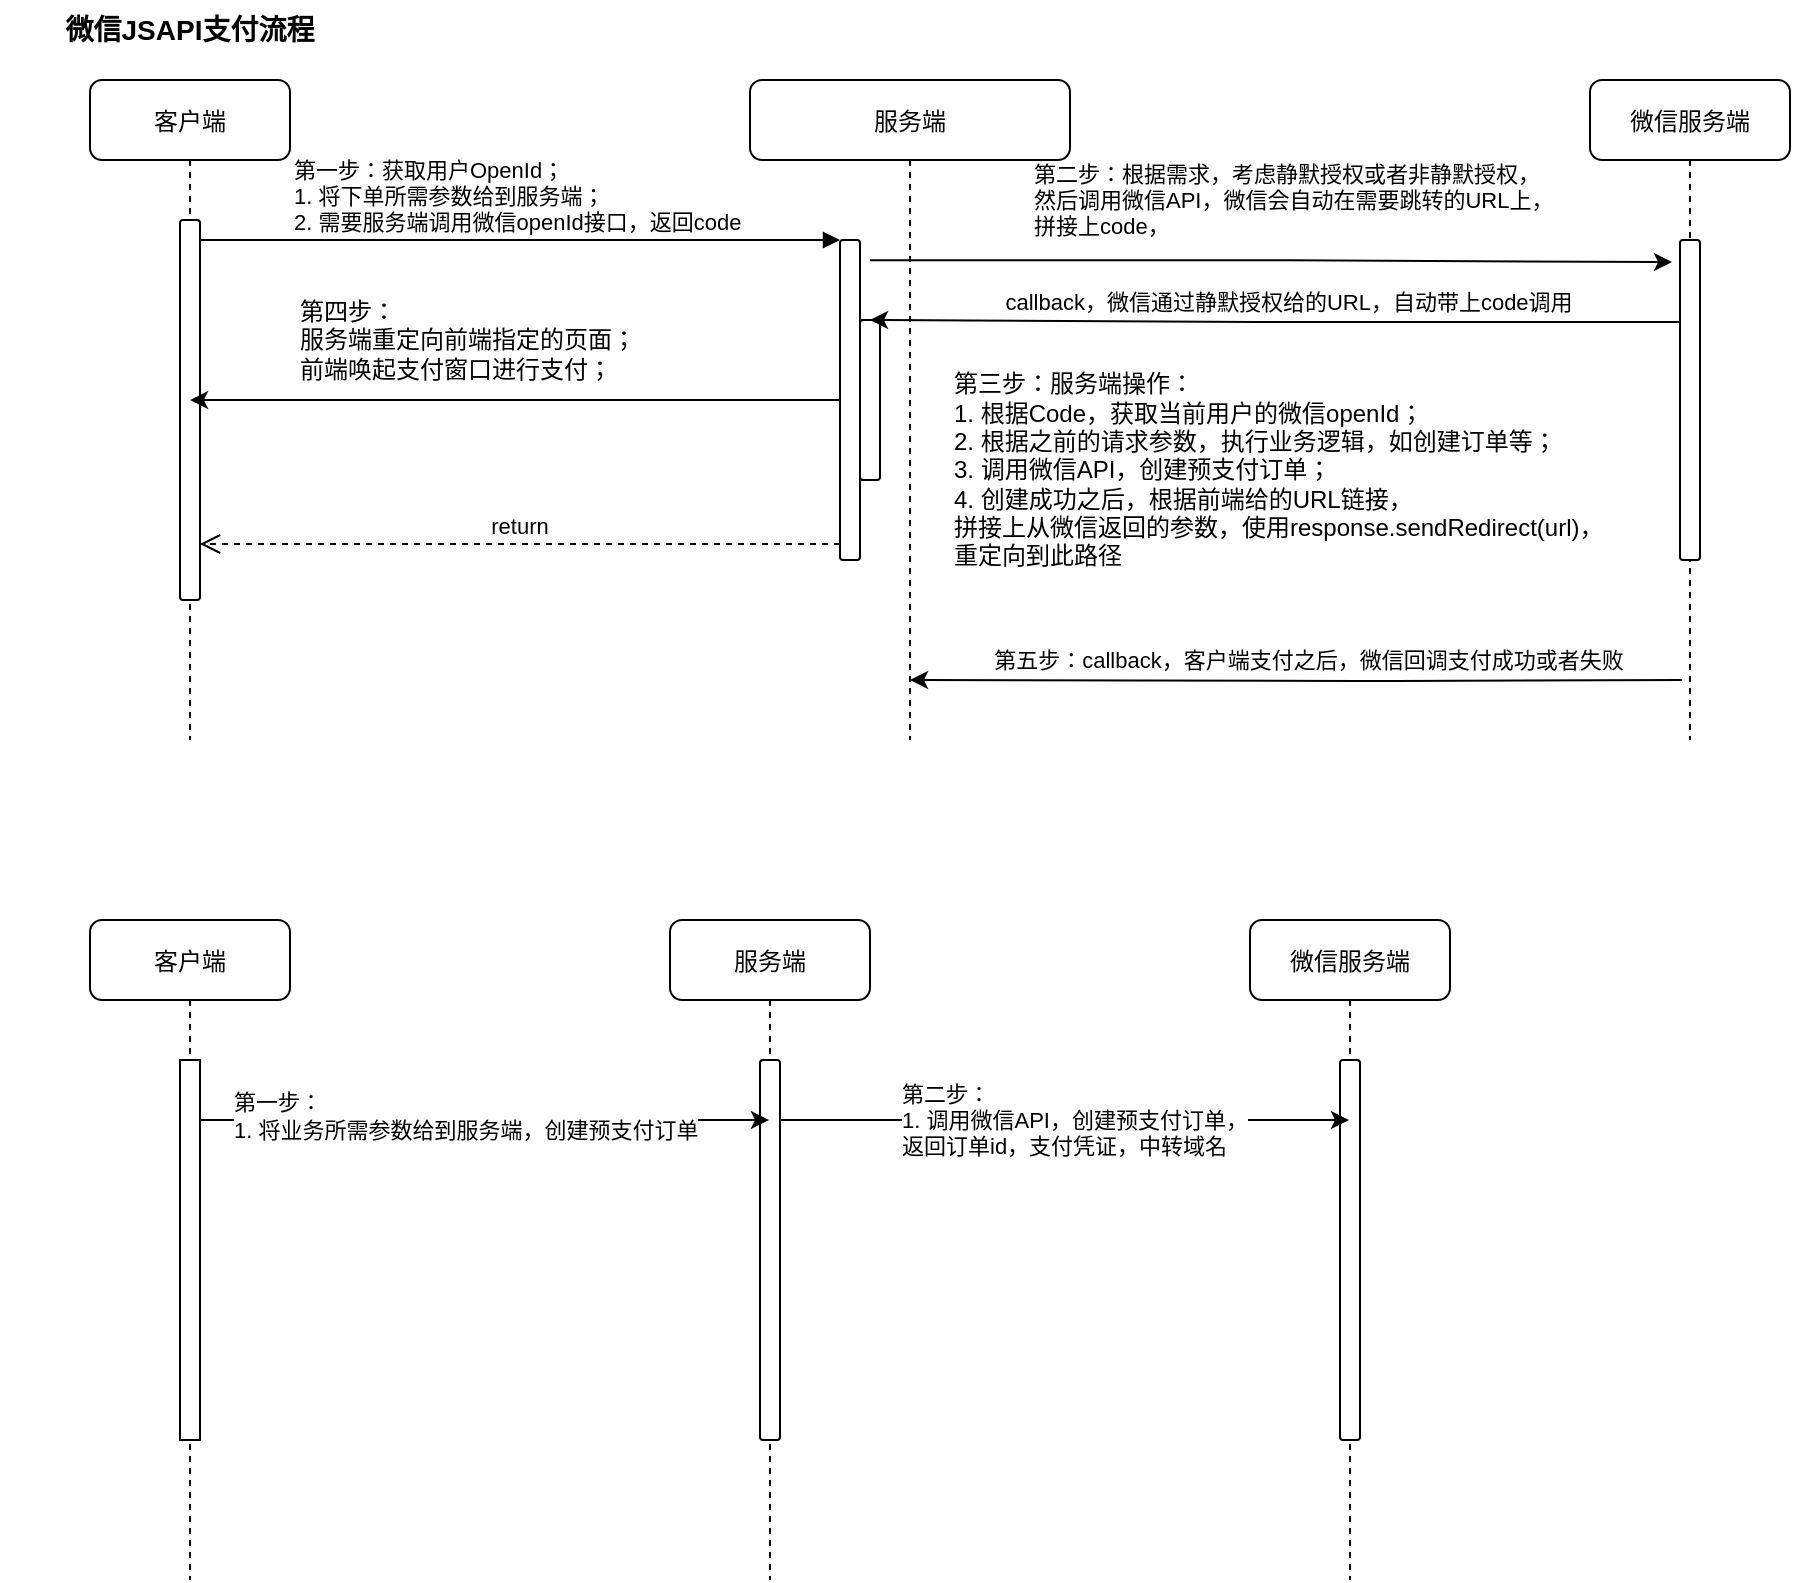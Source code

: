 <mxfile version="20.8.16" type="github">
  <diagram id="kgpKYQtTHZ0yAKxKKP6v" name="Page-1">
    <mxGraphModel dx="1434" dy="764" grid="1" gridSize="10" guides="1" tooltips="1" connect="1" arrows="1" fold="1" page="1" pageScale="1" pageWidth="850" pageHeight="1100" math="0" shadow="0">
      <root>
        <mxCell id="0" />
        <mxCell id="1" parent="0" />
        <mxCell id="3nuBFxr9cyL0pnOWT2aG-1" value="客户端" style="shape=umlLifeline;perimeter=lifelinePerimeter;container=1;collapsible=0;recursiveResize=0;rounded=1;shadow=0;strokeWidth=1;labelBackgroundColor=none;" parent="1" vertex="1">
          <mxGeometry x="70" y="70" width="100" height="330" as="geometry" />
        </mxCell>
        <mxCell id="3nuBFxr9cyL0pnOWT2aG-2" value="" style="points=[];perimeter=orthogonalPerimeter;rounded=1;shadow=0;strokeWidth=1;labelBackgroundColor=none;" parent="3nuBFxr9cyL0pnOWT2aG-1" vertex="1">
          <mxGeometry x="45" y="70" width="10" height="190" as="geometry" />
        </mxCell>
        <mxCell id="3nuBFxr9cyL0pnOWT2aG-5" value="服务端" style="shape=umlLifeline;perimeter=lifelinePerimeter;container=1;collapsible=0;recursiveResize=0;rounded=1;shadow=0;strokeWidth=1;labelBackgroundColor=none;" parent="1" vertex="1">
          <mxGeometry x="400" y="70" width="160" height="330" as="geometry" />
        </mxCell>
        <mxCell id="3nuBFxr9cyL0pnOWT2aG-6" value="" style="points=[];perimeter=orthogonalPerimeter;rounded=1;shadow=0;strokeWidth=1;labelBackgroundColor=none;" parent="3nuBFxr9cyL0pnOWT2aG-5" vertex="1">
          <mxGeometry x="45" y="80" width="10" height="160" as="geometry" />
        </mxCell>
        <mxCell id="ObNGvsx8ZHt5MPZp7QAw-8" value="" style="points=[];perimeter=orthogonalPerimeter;rounded=1;shadow=0;strokeWidth=1;labelBackgroundColor=none;" parent="3nuBFxr9cyL0pnOWT2aG-5" vertex="1">
          <mxGeometry x="55" y="120" width="10" height="80" as="geometry" />
        </mxCell>
        <mxCell id="ObNGvsx8ZHt5MPZp7QAw-6" style="edgeStyle=orthogonalEdgeStyle;rounded=1;orthogonalLoop=1;jettySize=auto;html=1;exitX=0.1;exitY=0.25;exitDx=0;exitDy=0;exitPerimeter=0;entryX=0.5;entryY=0.909;entryDx=0;entryDy=0;entryPerimeter=0;labelBackgroundColor=none;fontColor=default;" parent="3nuBFxr9cyL0pnOWT2aG-5" target="3nuBFxr9cyL0pnOWT2aG-5" edge="1">
          <mxGeometry relative="1" as="geometry">
            <mxPoint x="466" y="300" as="sourcePoint" />
            <mxPoint x="65" y="300" as="targetPoint" />
          </mxGeometry>
        </mxCell>
        <mxCell id="ObNGvsx8ZHt5MPZp7QAw-7" value="第五步：callback，客户端支付之后，微信回调支付成功或者失败" style="edgeLabel;html=1;align=center;verticalAlign=middle;resizable=0;points=[];rounded=1;labelBackgroundColor=none;" parent="ObNGvsx8ZHt5MPZp7QAw-6" vertex="1" connectable="0">
          <mxGeometry x="-0.115" relative="1" as="geometry">
            <mxPoint x="-17" y="-10" as="offset" />
          </mxGeometry>
        </mxCell>
        <mxCell id="3nuBFxr9cyL0pnOWT2aG-7" value="return" style="verticalAlign=bottom;endArrow=open;dashed=1;endSize=8;exitX=0;exitY=0.95;shadow=0;strokeWidth=1;rounded=1;labelBackgroundColor=none;fontColor=default;" parent="1" source="3nuBFxr9cyL0pnOWT2aG-6" target="3nuBFxr9cyL0pnOWT2aG-2" edge="1">
          <mxGeometry relative="1" as="geometry">
            <mxPoint x="275" y="236" as="targetPoint" />
          </mxGeometry>
        </mxCell>
        <mxCell id="3nuBFxr9cyL0pnOWT2aG-8" value="第一步：获取用户OpenId；&#xa;1. 将下单所需参数给到服务端；&#xa;2. 需要服务端调用微信openId接口，返回code" style="verticalAlign=bottom;endArrow=block;entryX=0;entryY=0;shadow=0;strokeWidth=1;align=left;labelBackgroundColor=none;rounded=1;fontColor=default;" parent="1" source="3nuBFxr9cyL0pnOWT2aG-2" target="3nuBFxr9cyL0pnOWT2aG-6" edge="1">
          <mxGeometry x="-0.719" relative="1" as="geometry">
            <mxPoint x="275" y="160" as="sourcePoint" />
            <mxPoint as="offset" />
          </mxGeometry>
        </mxCell>
        <mxCell id="ObNGvsx8ZHt5MPZp7QAw-1" value="微信服务端" style="shape=umlLifeline;perimeter=lifelinePerimeter;container=1;collapsible=0;recursiveResize=0;rounded=1;shadow=0;strokeWidth=1;labelBackgroundColor=none;" parent="1" vertex="1">
          <mxGeometry x="820" y="70" width="100" height="330" as="geometry" />
        </mxCell>
        <mxCell id="ObNGvsx8ZHt5MPZp7QAw-2" value="" style="points=[];perimeter=orthogonalPerimeter;rounded=1;shadow=0;strokeWidth=1;labelBackgroundColor=none;" parent="ObNGvsx8ZHt5MPZp7QAw-1" vertex="1">
          <mxGeometry x="45" y="80" width="10" height="160" as="geometry" />
        </mxCell>
        <mxCell id="ObNGvsx8ZHt5MPZp7QAw-4" style="edgeStyle=orthogonalEdgeStyle;rounded=1;orthogonalLoop=1;jettySize=auto;html=1;exitX=1.5;exitY=0.063;exitDx=0;exitDy=0;exitPerimeter=0;entryX=-0.4;entryY=0.069;entryDx=0;entryDy=0;entryPerimeter=0;labelBackgroundColor=none;fontColor=default;" parent="1" source="3nuBFxr9cyL0pnOWT2aG-6" target="ObNGvsx8ZHt5MPZp7QAw-2" edge="1">
          <mxGeometry relative="1" as="geometry">
            <mxPoint x="500" y="220" as="sourcePoint" />
          </mxGeometry>
        </mxCell>
        <mxCell id="ObNGvsx8ZHt5MPZp7QAw-5" value="第二步：根据需求，考虑静默授权或者非静默授权，&lt;br&gt;然后调用微信API，微信会自动在需要跳转的URL上，&lt;br&gt;拼接上code，" style="edgeLabel;html=1;align=left;verticalAlign=middle;resizable=0;points=[];labelBackgroundColor=none;rounded=1;" parent="ObNGvsx8ZHt5MPZp7QAw-4" vertex="1" connectable="0">
          <mxGeometry x="-0.866" relative="1" as="geometry">
            <mxPoint x="53" y="-30" as="offset" />
          </mxGeometry>
        </mxCell>
        <mxCell id="ObNGvsx8ZHt5MPZp7QAw-15" value="微信JSAPI支付流程" style="text;html=1;strokeColor=none;fillColor=none;align=center;verticalAlign=middle;whiteSpace=wrap;rounded=1;fontStyle=1;fontSize=14;labelBackgroundColor=none;" parent="1" vertex="1">
          <mxGeometry x="25" y="30" width="190" height="30" as="geometry" />
        </mxCell>
        <mxCell id="ObNGvsx8ZHt5MPZp7QAw-16" style="edgeStyle=orthogonalEdgeStyle;rounded=1;orthogonalLoop=1;jettySize=auto;html=1;entryX=0.5;entryY=0.474;entryDx=0;entryDy=0;entryPerimeter=0;labelBackgroundColor=none;fontSize=14;fontColor=default;" parent="1" source="3nuBFxr9cyL0pnOWT2aG-6" target="3nuBFxr9cyL0pnOWT2aG-2" edge="1">
          <mxGeometry relative="1" as="geometry" />
        </mxCell>
        <mxCell id="ObNGvsx8ZHt5MPZp7QAw-17" value="第四步：&lt;br&gt;服务端重定向前端指定的页面；&lt;br style=&quot;font-size: 12px;&quot;&gt;前端唤起支付窗口进行支付；" style="edgeLabel;html=1;align=left;verticalAlign=middle;resizable=0;points=[];fontSize=12;rounded=1;labelBackgroundColor=none;" parent="ObNGvsx8ZHt5MPZp7QAw-16" vertex="1" connectable="0">
          <mxGeometry x="0.099" y="-1" relative="1" as="geometry">
            <mxPoint x="-94" y="-29" as="offset" />
          </mxGeometry>
        </mxCell>
        <mxCell id="ObNGvsx8ZHt5MPZp7QAw-18" style="edgeStyle=orthogonalEdgeStyle;rounded=1;orthogonalLoop=1;jettySize=auto;html=1;entryX=0.5;entryY=0.909;entryDx=0;entryDy=0;entryPerimeter=0;exitX=0;exitY=0.256;exitDx=0;exitDy=0;exitPerimeter=0;labelBackgroundColor=none;fontColor=default;" parent="1" source="ObNGvsx8ZHt5MPZp7QAw-2" edge="1">
          <mxGeometry relative="1" as="geometry">
            <mxPoint x="860" y="190" as="sourcePoint" />
            <mxPoint x="460" y="190.0" as="targetPoint" />
          </mxGeometry>
        </mxCell>
        <mxCell id="ObNGvsx8ZHt5MPZp7QAw-19" value="callback，微信通过静默授权给的URL，自动带上code调用" style="edgeLabel;html=1;align=center;verticalAlign=middle;resizable=0;points=[];rounded=1;labelBackgroundColor=none;" parent="ObNGvsx8ZHt5MPZp7QAw-18" vertex="1" connectable="0">
          <mxGeometry x="-0.115" relative="1" as="geometry">
            <mxPoint x="-17" y="-10" as="offset" />
          </mxGeometry>
        </mxCell>
        <mxCell id="ObNGvsx8ZHt5MPZp7QAw-22" value="第三步：服务端操作：&lt;br style=&quot;border-color: var(--border-color);&quot;&gt;&lt;span style=&quot;&quot;&gt;1. 根据Code，获取当前用户的微信openId；&lt;/span&gt;&lt;br style=&quot;border-color: var(--border-color);&quot;&gt;&lt;span style=&quot;&quot;&gt;2. 根据之前的请求参数，执行业务逻辑，如创建订单等；&lt;/span&gt;&lt;br style=&quot;border-color: var(--border-color);&quot;&gt;&lt;span style=&quot;&quot;&gt;3. 调用微信API，创建预支付订单；&lt;/span&gt;&lt;br style=&quot;border-color: var(--border-color);&quot;&gt;&lt;span style=&quot;&quot;&gt;4. 创建成功之后，根据前端给的URL链接，&lt;/span&gt;&lt;br style=&quot;border-color: var(--border-color);&quot;&gt;&lt;span style=&quot;&quot;&gt;拼接上从微信返回的参数，使用response.sendRedirect(url)，&lt;/span&gt;&lt;br style=&quot;border-color: var(--border-color);&quot;&gt;&lt;span style=&quot;&quot;&gt;重定向到此路径&lt;/span&gt;" style="text;html=1;strokeColor=none;fillColor=none;align=left;verticalAlign=middle;whiteSpace=wrap;rounded=1;labelBackgroundColor=none;" parent="1" vertex="1">
          <mxGeometry x="500" y="210" width="340" height="110" as="geometry" />
        </mxCell>
        <mxCell id="jvdO0m-nVv5cFYctiuDo-1" value="客户端" style="shape=umlLifeline;perimeter=lifelinePerimeter;container=1;collapsible=0;recursiveResize=0;rounded=1;shadow=0;strokeWidth=1;labelBackgroundColor=none;" vertex="1" parent="1">
          <mxGeometry x="70" y="490" width="100" height="330" as="geometry" />
        </mxCell>
        <mxCell id="jvdO0m-nVv5cFYctiuDo-2" value="" style="points=[];perimeter=orthogonalPerimeter;rounded=1;shadow=0;strokeWidth=1;labelBackgroundColor=none;arcSize=0;" vertex="1" parent="jvdO0m-nVv5cFYctiuDo-1">
          <mxGeometry x="45" y="70" width="10" height="190" as="geometry" />
        </mxCell>
        <mxCell id="jvdO0m-nVv5cFYctiuDo-4" value="服务端" style="shape=umlLifeline;perimeter=lifelinePerimeter;container=1;collapsible=0;recursiveResize=0;rounded=1;shadow=0;strokeWidth=1;labelBackgroundColor=none;" vertex="1" parent="1">
          <mxGeometry x="360" y="490" width="100" height="330" as="geometry" />
        </mxCell>
        <mxCell id="jvdO0m-nVv5cFYctiuDo-5" value="" style="points=[];perimeter=orthogonalPerimeter;rounded=1;shadow=0;strokeWidth=1;labelBackgroundColor=none;" vertex="1" parent="jvdO0m-nVv5cFYctiuDo-4">
          <mxGeometry x="45" y="70" width="10" height="190" as="geometry" />
        </mxCell>
        <mxCell id="jvdO0m-nVv5cFYctiuDo-7" value="微信服务端" style="shape=umlLifeline;perimeter=lifelinePerimeter;container=1;collapsible=0;recursiveResize=0;rounded=1;shadow=0;strokeWidth=1;labelBackgroundColor=none;" vertex="1" parent="1">
          <mxGeometry x="650" y="490" width="100" height="330" as="geometry" />
        </mxCell>
        <mxCell id="jvdO0m-nVv5cFYctiuDo-8" value="" style="points=[];perimeter=orthogonalPerimeter;rounded=1;shadow=0;strokeWidth=1;labelBackgroundColor=none;" vertex="1" parent="jvdO0m-nVv5cFYctiuDo-7">
          <mxGeometry x="45" y="70" width="10" height="190" as="geometry" />
        </mxCell>
        <mxCell id="jvdO0m-nVv5cFYctiuDo-10" style="edgeStyle=orthogonalEdgeStyle;rounded=0;orthogonalLoop=1;jettySize=auto;html=1;" edge="1" parent="1" source="jvdO0m-nVv5cFYctiuDo-2" target="jvdO0m-nVv5cFYctiuDo-4">
          <mxGeometry relative="1" as="geometry">
            <Array as="points">
              <mxPoint x="300" y="590" />
              <mxPoint x="300" y="590" />
            </Array>
          </mxGeometry>
        </mxCell>
        <mxCell id="jvdO0m-nVv5cFYctiuDo-13" value="第一步：&lt;br&gt;1. 将业务所需参数给到服务端，创建预支付订单" style="edgeLabel;html=1;align=left;verticalAlign=middle;resizable=0;points=[];" vertex="1" connectable="0" parent="jvdO0m-nVv5cFYctiuDo-10">
          <mxGeometry x="-0.663" y="2" relative="1" as="geometry">
            <mxPoint x="-33" as="offset" />
          </mxGeometry>
        </mxCell>
        <mxCell id="jvdO0m-nVv5cFYctiuDo-14" style="edgeStyle=orthogonalEdgeStyle;rounded=0;orthogonalLoop=1;jettySize=auto;html=1;" edge="1" parent="1" source="jvdO0m-nVv5cFYctiuDo-5" target="jvdO0m-nVv5cFYctiuDo-7">
          <mxGeometry relative="1" as="geometry">
            <Array as="points">
              <mxPoint x="600" y="590" />
              <mxPoint x="600" y="590" />
            </Array>
          </mxGeometry>
        </mxCell>
        <mxCell id="jvdO0m-nVv5cFYctiuDo-15" value="第二步：&lt;br&gt;1. 调用微信API，创建预支付订单，&lt;br&gt;返回订单id，支付凭证，中转域名" style="edgeLabel;html=1;align=left;verticalAlign=middle;resizable=0;points=[];" vertex="1" connectable="0" parent="jvdO0m-nVv5cFYctiuDo-14">
          <mxGeometry x="-0.667" y="-1" relative="1" as="geometry">
            <mxPoint x="11" y="-1" as="offset" />
          </mxGeometry>
        </mxCell>
      </root>
    </mxGraphModel>
  </diagram>
</mxfile>
